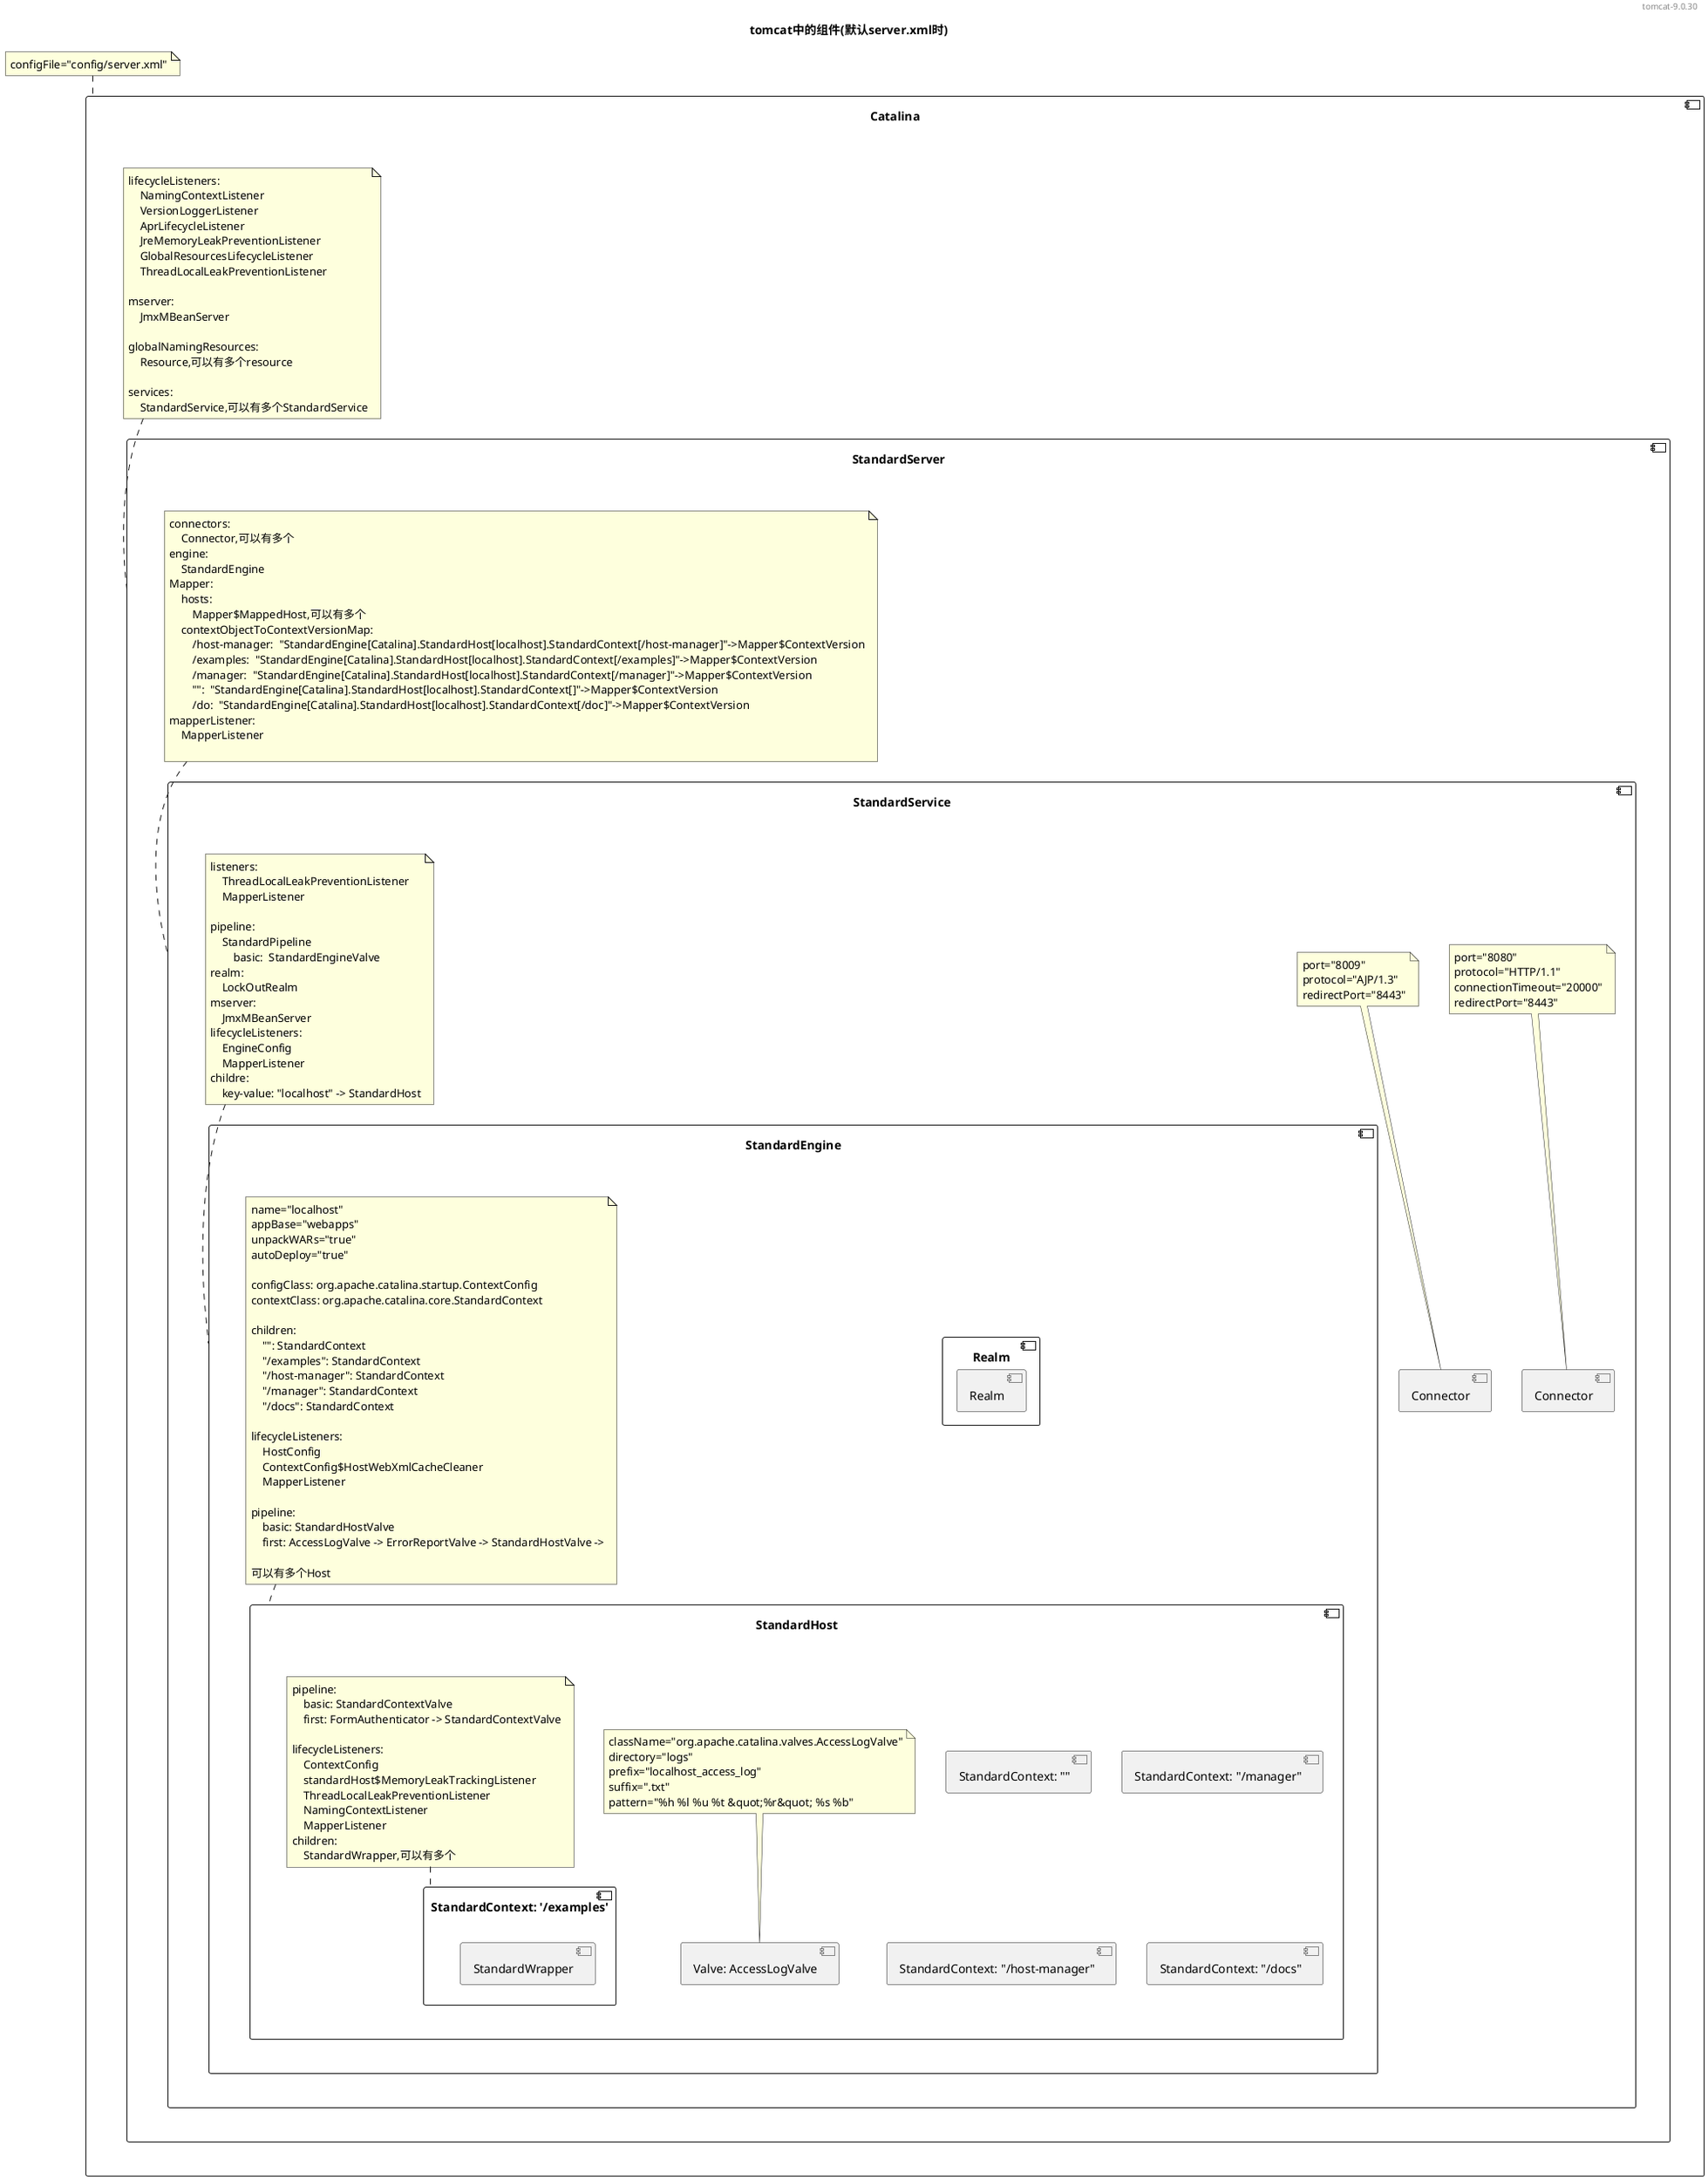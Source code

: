 @startuml
header tomcat-9.0.30

title tomcat中的组件(默认server.xml时)

component "Catalina\n\n" as catalina {
    component StandardServer\n\n as server {
        component "StandardService\n\n" as standardService {
            [Connector] as httpConnector
            note top of httpConnector
            port="8080"
            protocol="HTTP/1.1"
            connectionTimeout="20000"
            redirectPort="8443"
            end note

            [Connector] as ajpConnector
            note top of ajpConnector
            port="8009"
            protocol="AJP/1.3"
            redirectPort="8443"
            end note

            component "StandardEngine\n\n" as engine {
                component "Realm" as realm {
                    [Realm]
                }

                component "StandardHost\n\n" as host {
                    [Valve: AccessLogValve]  as valve
                    note top of valve
                    className="org.apache.catalina.valves.AccessLogValve"
                    directory="logs"
                    prefix="localhost_access_log"
                    suffix=".txt"
                    pattern="%h %l %u %t &quot;%r&quot; %s %b"
                    end note

                    [StandardContext: ""] as context
                    [StandardContext: "/manager"]
                    [StandardContext: "/host-manager"]
                    [StandardContext: "/docs"]
                    component "StandardContext: '/examples'\n" as examples {
                        [StandardWrapper]
                    }

                    note top of examples
                    pipeline:
                        basic: StandardContextValve
                        first: FormAuthenticator -> StandardContextValve

                    lifecycleListeners:
                        ContextConfig
                        standardHost$MemoryLeakTrackingListener
                        ThreadLocalLeakPreventionListener
                        NamingContextListener
                        MapperListener
                    children:
                        StandardWrapper,可以有多个
                    end note
                }
                note top of host
                name="localhost"
                appBase="webapps"
                unpackWARs="true"
                autoDeploy="true"

                configClass: org.apache.catalina.startup.ContextConfig
                contextClass: org.apache.catalina.core.StandardContext

                children:
                    "": StandardContext
                    "/examples": StandardContext
                    "/host-manager": StandardContext
                    "/manager": StandardContext
                    "/docs": StandardContext

                lifecycleListeners:
                    HostConfig
                    ContextConfig$HostWebXmlCacheCleaner
                    MapperListener

                pipeline:
                    basic: StandardHostValve
                    first: AccessLogValve -> ErrorReportValve -> StandardHostValve ->

                可以有多个Host
                end note
            }
            note top of engine
            listeners:
                ThreadLocalLeakPreventionListener
                MapperListener

            pipeline:
                StandardPipeline
                    basic:  StandardEngineValve
            realm:
                LockOutRealm
            mserver:
                JmxMBeanServer
            lifecycleListeners:
                EngineConfig
                MapperListener
            childre:
                key-value: "localhost" -> StandardHost
            end note
        }
        note top of standardService
        connectors:
            Connector,可以有多个
        engine:
            StandardEngine
        Mapper:
            hosts:
                Mapper$MappedHost,可以有多个
            contextObjectToContextVersionMap:
                /host-manager:  "StandardEngine[Catalina].StandardHost[localhost].StandardContext[/host-manager]"->Mapper$ContextVersion
                /examples:  "StandardEngine[Catalina].StandardHost[localhost].StandardContext[/examples]"->Mapper$ContextVersion
                /manager:  "StandardEngine[Catalina].StandardHost[localhost].StandardContext[/manager]"->Mapper$ContextVersion
                "":  "StandardEngine[Catalina].StandardHost[localhost].StandardContext[]"->Mapper$ContextVersion
                /do:  "StandardEngine[Catalina].StandardHost[localhost].StandardContext[/doc]"->Mapper$ContextVersion
        mapperListener:
            MapperListener

        end note
    }
    note top of server
    lifecycleListeners:
        NamingContextListener
        VersionLoggerListener
        AprLifecycleListener
        JreMemoryLeakPreventionListener
        GlobalResourcesLifecycleListener
        ThreadLocalLeakPreventionListener

    mserver:
        JmxMBeanServer

    globalNamingResources:
        Resource,可以有多个resource

    services:
        StandardService,可以有多个StandardService
    end note
}

note top of catalina
configFile="config/server.xml"
end note
@enduml